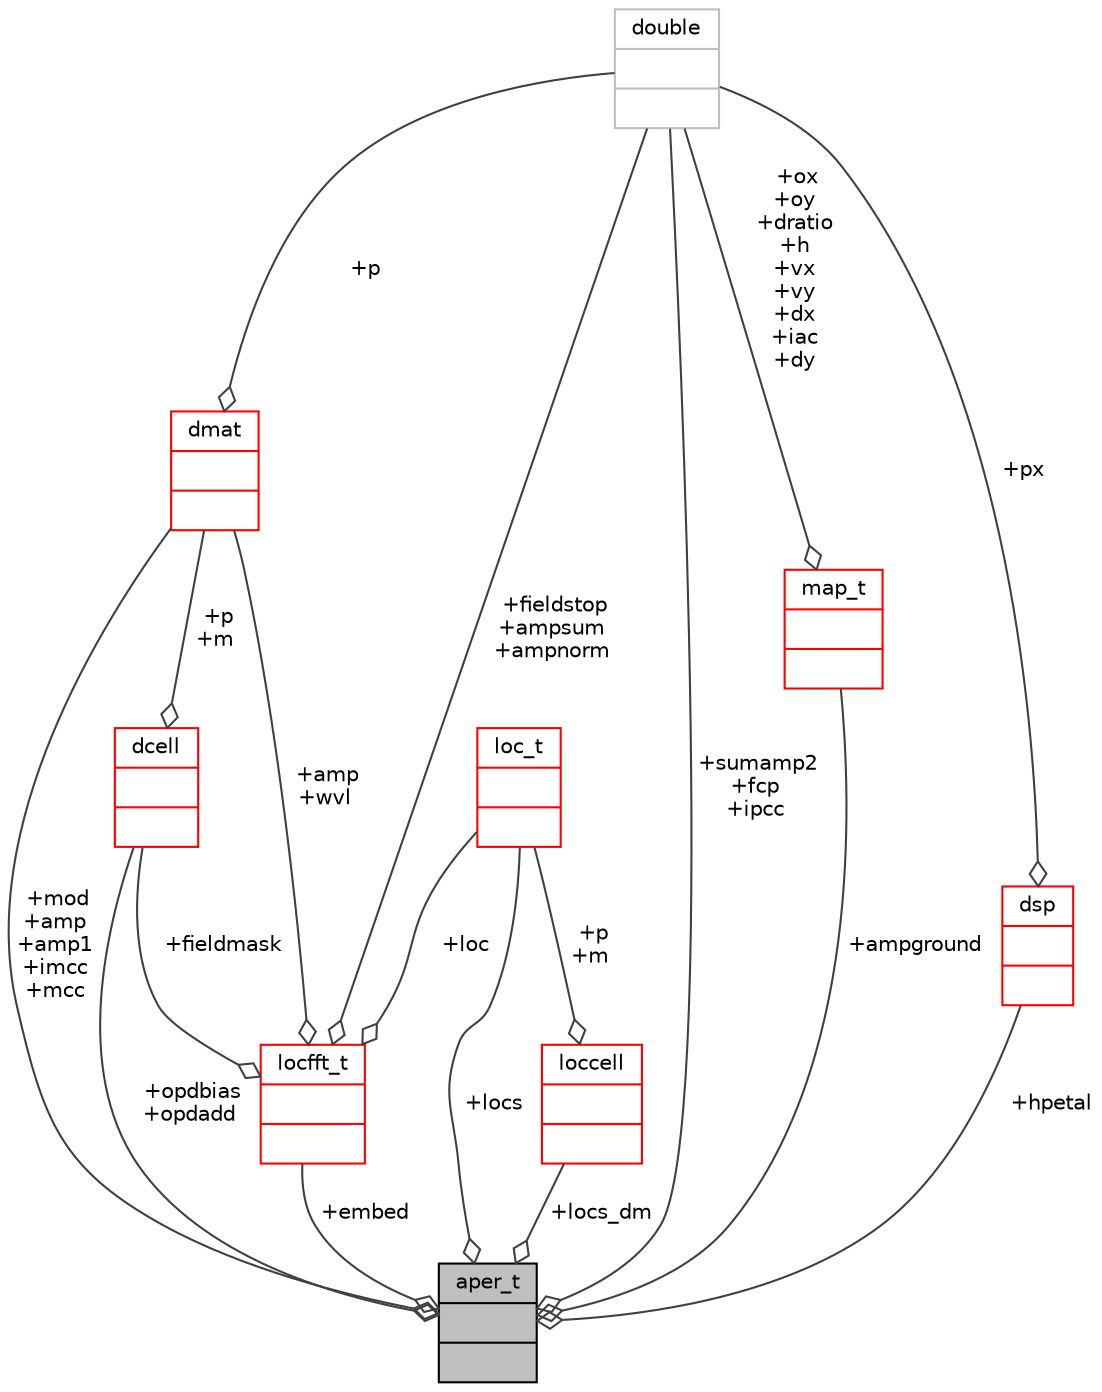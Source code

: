 digraph "aper_t"
{
 // INTERACTIVE_SVG=YES
  bgcolor="transparent";
  edge [fontname="Helvetica",fontsize="10",labelfontname="Helvetica",labelfontsize="10"];
  node [fontname="Helvetica",fontsize="10",shape=record];
  Node1 [label="{aper_t\n||}",height=0.2,width=0.4,color="black", fillcolor="grey75", style="filled", fontcolor="black"];
  Node2 -> Node1 [color="grey25",fontsize="10",style="solid",label=" +opdbias\n+opdadd" ,arrowhead="odiamond",fontname="Helvetica"];
  Node2 [label="{dcell\n||}",height=0.2,width=0.4,color="red",URL="$type_8h.html#structdcell"];
  Node10 -> Node2 [color="grey25",fontsize="10",style="solid",label=" +p\n+m" ,arrowhead="odiamond",fontname="Helvetica"];
  Node10 [label="{dmat\n||}",height=0.2,width=0.4,color="red",URL="$type_8h.html#structdmat"];
  Node13 -> Node10 [color="grey25",fontsize="10",style="solid",label=" +p" ,arrowhead="odiamond",fontname="Helvetica"];
  Node13 [label="{double\n||}",height=0.2,width=0.4,color="grey75"];
  Node16 -> Node1 [color="grey25",fontsize="10",style="solid",label=" +locs_dm" ,arrowhead="odiamond",fontname="Helvetica"];
  Node16 [label="{loccell\n||}",height=0.2,width=0.4,color="red",URL="$type_8h.html#structloccell"];
  Node18 -> Node16 [color="grey25",fontsize="10",style="solid",label=" +p\n+m" ,arrowhead="odiamond",fontname="Helvetica"];
  Node18 [label="{loc_t\n||}",height=0.2,width=0.4,color="red",URL="$type_8h.html#structloc__t"];
  Node13 -> Node1 [color="grey25",fontsize="10",style="solid",label=" +sumamp2\n+fcp\n+ipcc" ,arrowhead="odiamond",fontname="Helvetica"];
  Node21 -> Node1 [color="grey25",fontsize="10",style="solid",label=" +embed" ,arrowhead="odiamond",fontname="Helvetica"];
  Node21 [label="{locfft_t\n||}",height=0.2,width=0.4,color="red",URL="$locfft_8h.html#structlocfft__t"];
  Node2 -> Node21 [color="grey25",fontsize="10",style="solid",label=" +fieldmask" ,arrowhead="odiamond",fontname="Helvetica"];
  Node13 -> Node21 [color="grey25",fontsize="10",style="solid",label=" +fieldstop\n+ampsum\n+ampnorm" ,arrowhead="odiamond",fontname="Helvetica"];
  Node10 -> Node21 [color="grey25",fontsize="10",style="solid",label=" +amp\n+wvl" ,arrowhead="odiamond",fontname="Helvetica"];
  Node18 -> Node21 [color="grey25",fontsize="10",style="solid",label=" +loc" ,arrowhead="odiamond",fontname="Helvetica"];
  Node24 -> Node1 [color="grey25",fontsize="10",style="solid",label=" +ampground" ,arrowhead="odiamond",fontname="Helvetica"];
  Node24 [label="{map_t\n||}",height=0.2,width=0.4,color="red",URL="$type_8h.html#structmap__t"];
  Node13 -> Node24 [color="grey25",fontsize="10",style="solid",label=" +ox\n+oy\n+dratio\n+h\n+vx\n+vy\n+dx\n+iac\n+dy" ,arrowhead="odiamond",fontname="Helvetica"];
  Node10 -> Node1 [color="grey25",fontsize="10",style="solid",label=" +mod\n+amp\n+amp1\n+imcc\n+mcc" ,arrowhead="odiamond",fontname="Helvetica"];
  Node26 -> Node1 [color="grey25",fontsize="10",style="solid",label=" +hpetal" ,arrowhead="odiamond",fontname="Helvetica"];
  Node26 [label="{dsp\n||}",height=0.2,width=0.4,color="red",URL="$type_8h.html#structdsp"];
  Node13 -> Node26 [color="grey25",fontsize="10",style="solid",label=" +px" ,arrowhead="odiamond",fontname="Helvetica"];
  Node18 -> Node1 [color="grey25",fontsize="10",style="solid",label=" +locs" ,arrowhead="odiamond",fontname="Helvetica"];
}
